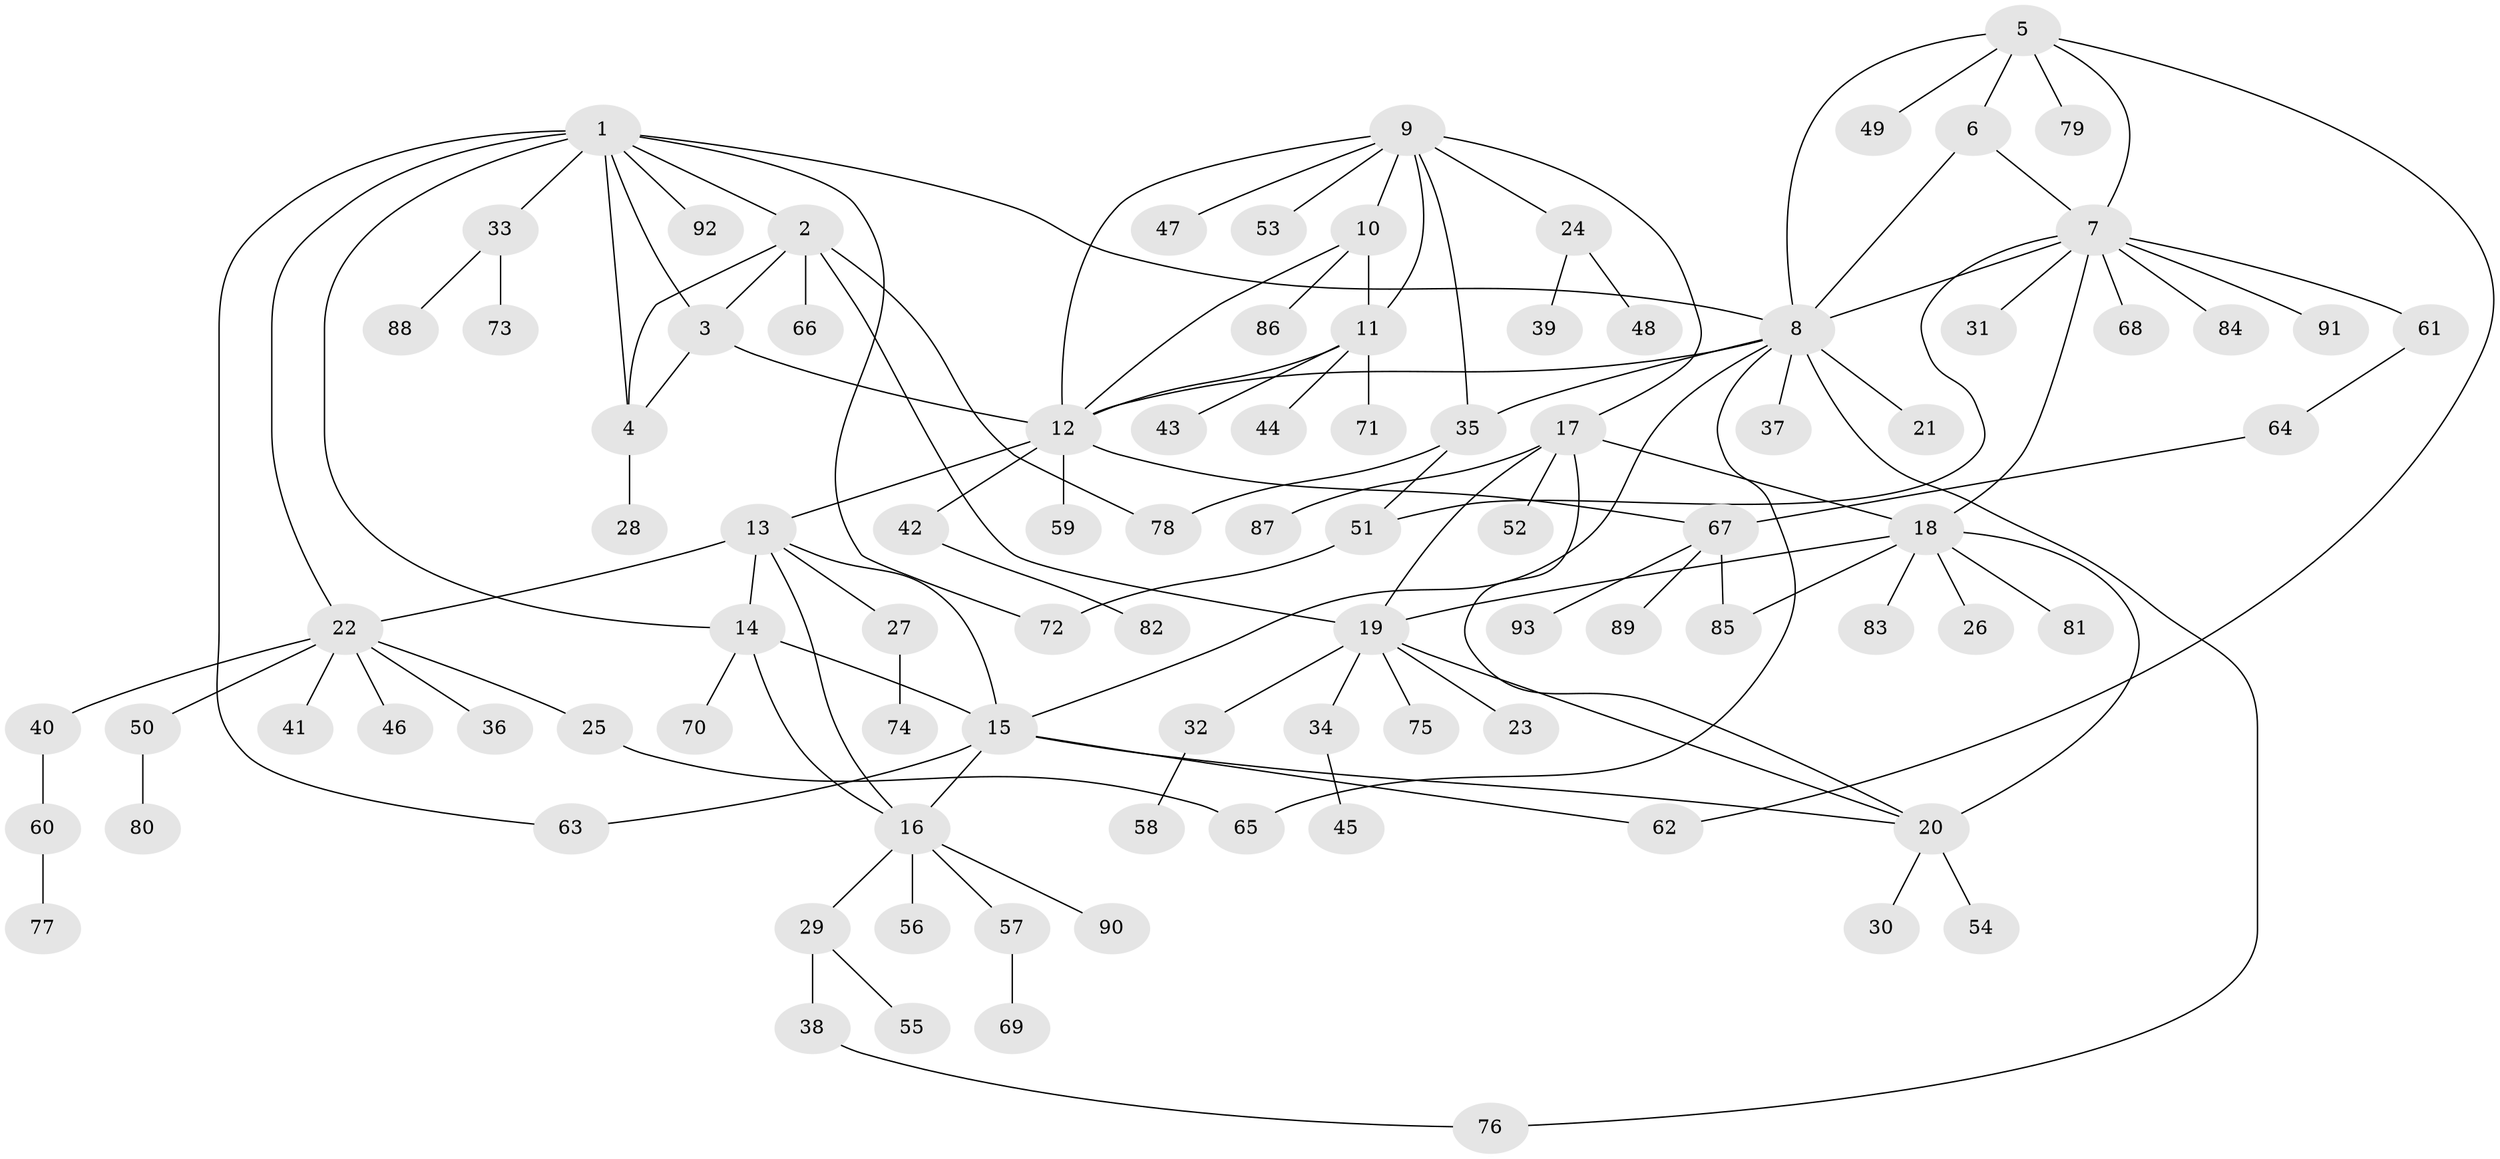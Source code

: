 // Generated by graph-tools (version 1.1) at 2025/37/03/09/25 02:37:18]
// undirected, 93 vertices, 124 edges
graph export_dot {
graph [start="1"]
  node [color=gray90,style=filled];
  1;
  2;
  3;
  4;
  5;
  6;
  7;
  8;
  9;
  10;
  11;
  12;
  13;
  14;
  15;
  16;
  17;
  18;
  19;
  20;
  21;
  22;
  23;
  24;
  25;
  26;
  27;
  28;
  29;
  30;
  31;
  32;
  33;
  34;
  35;
  36;
  37;
  38;
  39;
  40;
  41;
  42;
  43;
  44;
  45;
  46;
  47;
  48;
  49;
  50;
  51;
  52;
  53;
  54;
  55;
  56;
  57;
  58;
  59;
  60;
  61;
  62;
  63;
  64;
  65;
  66;
  67;
  68;
  69;
  70;
  71;
  72;
  73;
  74;
  75;
  76;
  77;
  78;
  79;
  80;
  81;
  82;
  83;
  84;
  85;
  86;
  87;
  88;
  89;
  90;
  91;
  92;
  93;
  1 -- 2;
  1 -- 3;
  1 -- 4;
  1 -- 8;
  1 -- 14;
  1 -- 22;
  1 -- 33;
  1 -- 63;
  1 -- 72;
  1 -- 92;
  2 -- 3;
  2 -- 4;
  2 -- 19;
  2 -- 66;
  2 -- 78;
  3 -- 4;
  3 -- 12;
  4 -- 28;
  5 -- 6;
  5 -- 7;
  5 -- 8;
  5 -- 49;
  5 -- 62;
  5 -- 79;
  6 -- 7;
  6 -- 8;
  7 -- 8;
  7 -- 18;
  7 -- 31;
  7 -- 51;
  7 -- 61;
  7 -- 68;
  7 -- 84;
  7 -- 91;
  8 -- 12;
  8 -- 15;
  8 -- 21;
  8 -- 35;
  8 -- 37;
  8 -- 65;
  8 -- 76;
  9 -- 10;
  9 -- 11;
  9 -- 12;
  9 -- 17;
  9 -- 24;
  9 -- 35;
  9 -- 47;
  9 -- 53;
  10 -- 11;
  10 -- 12;
  10 -- 86;
  11 -- 12;
  11 -- 43;
  11 -- 44;
  11 -- 71;
  12 -- 13;
  12 -- 42;
  12 -- 59;
  12 -- 67;
  13 -- 14;
  13 -- 15;
  13 -- 16;
  13 -- 22;
  13 -- 27;
  14 -- 15;
  14 -- 16;
  14 -- 70;
  15 -- 16;
  15 -- 20;
  15 -- 62;
  15 -- 63;
  16 -- 29;
  16 -- 56;
  16 -- 57;
  16 -- 90;
  17 -- 18;
  17 -- 19;
  17 -- 20;
  17 -- 52;
  17 -- 87;
  18 -- 19;
  18 -- 20;
  18 -- 26;
  18 -- 81;
  18 -- 83;
  18 -- 85;
  19 -- 20;
  19 -- 23;
  19 -- 32;
  19 -- 34;
  19 -- 75;
  20 -- 30;
  20 -- 54;
  22 -- 25;
  22 -- 36;
  22 -- 40;
  22 -- 41;
  22 -- 46;
  22 -- 50;
  24 -- 39;
  24 -- 48;
  25 -- 65;
  27 -- 74;
  29 -- 38;
  29 -- 55;
  32 -- 58;
  33 -- 73;
  33 -- 88;
  34 -- 45;
  35 -- 51;
  35 -- 78;
  38 -- 76;
  40 -- 60;
  42 -- 82;
  50 -- 80;
  51 -- 72;
  57 -- 69;
  60 -- 77;
  61 -- 64;
  64 -- 67;
  67 -- 85;
  67 -- 89;
  67 -- 93;
}
